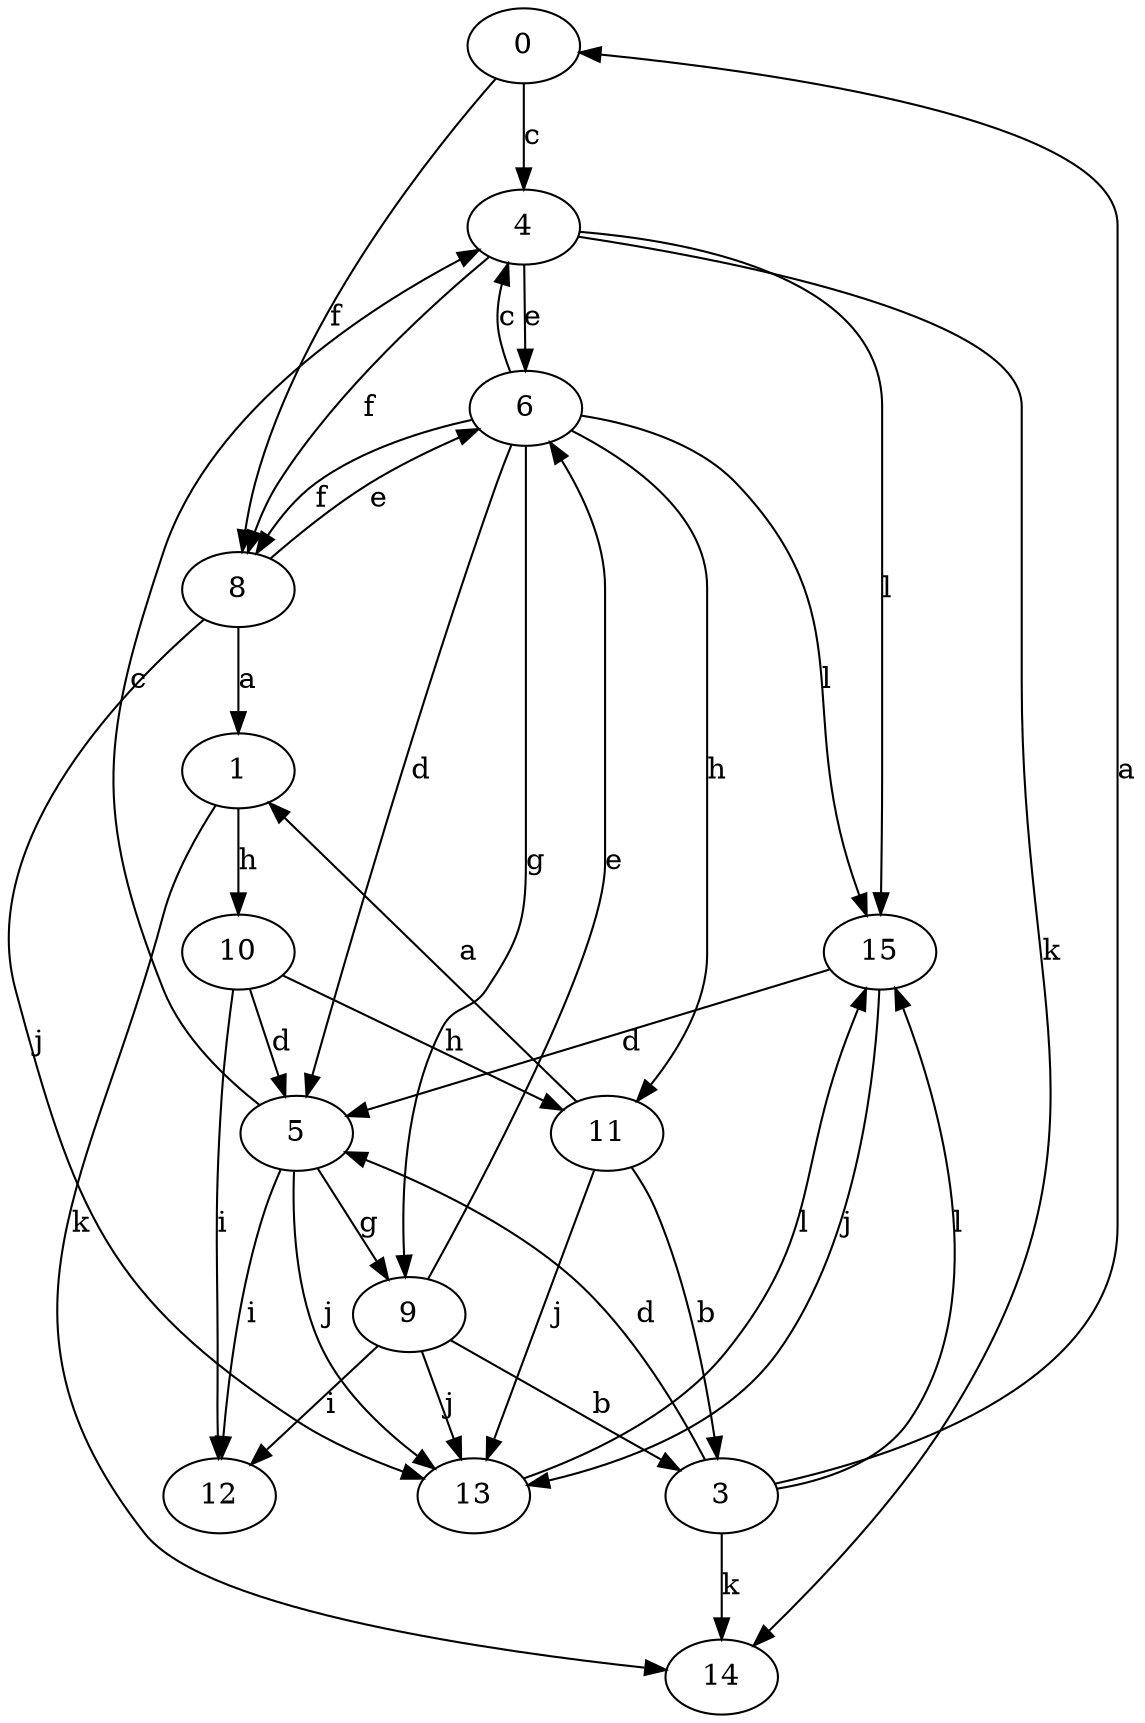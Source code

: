 strict digraph  {
0;
1;
3;
4;
5;
6;
8;
9;
10;
11;
12;
13;
14;
15;
0 -> 4  [label=c];
0 -> 8  [label=f];
1 -> 10  [label=h];
1 -> 14  [label=k];
3 -> 0  [label=a];
3 -> 5  [label=d];
3 -> 14  [label=k];
3 -> 15  [label=l];
4 -> 6  [label=e];
4 -> 8  [label=f];
4 -> 14  [label=k];
4 -> 15  [label=l];
5 -> 4  [label=c];
5 -> 9  [label=g];
5 -> 12  [label=i];
5 -> 13  [label=j];
6 -> 4  [label=c];
6 -> 5  [label=d];
6 -> 8  [label=f];
6 -> 9  [label=g];
6 -> 11  [label=h];
6 -> 15  [label=l];
8 -> 1  [label=a];
8 -> 6  [label=e];
8 -> 13  [label=j];
9 -> 3  [label=b];
9 -> 6  [label=e];
9 -> 12  [label=i];
9 -> 13  [label=j];
10 -> 5  [label=d];
10 -> 11  [label=h];
10 -> 12  [label=i];
11 -> 1  [label=a];
11 -> 3  [label=b];
11 -> 13  [label=j];
13 -> 15  [label=l];
15 -> 5  [label=d];
15 -> 13  [label=j];
}
